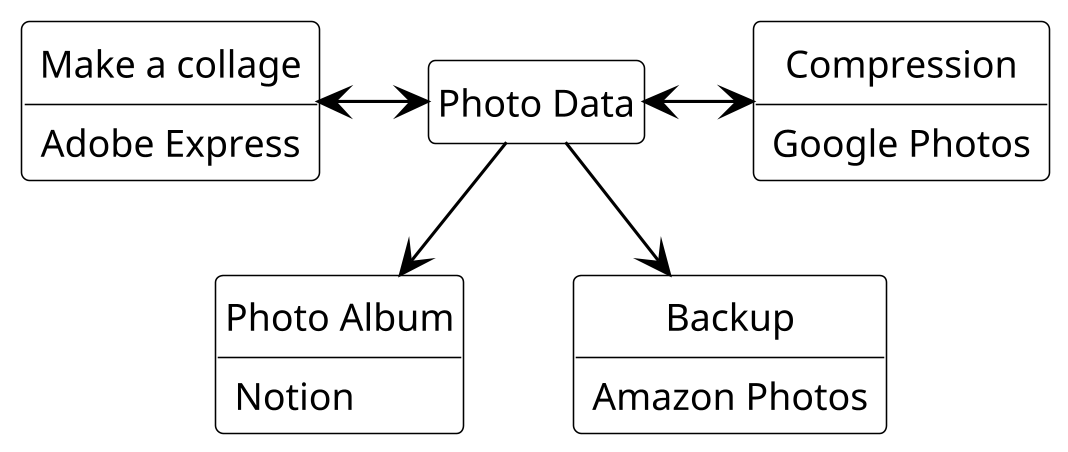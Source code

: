 @startuml

hide circle
hide empty fields
hide empty methods

skinparam class {
    backGroundColor white
    borderColor black
    arrowColor black
}

skinparam {
    shadowing false
    ranksep 30
    dpi 300
    arrowThickness 1
    defaultFontName Meiryo
    defaultFontSize 12
    arrowFontSize 8
}



class "Photo Data" as photodata
class "Photo Album" as photoalbum {
    Notion
}
class "Backup" as backup {
    Amazon Photos
}
class "Compression" as compression {
    Google Photos
}
class "Make a collage" as collage {
    Adobe Express
}

photodata <-> compression
photodata <-u> collage
photodata --> photoalbum
photodata --> backup

@enduml
